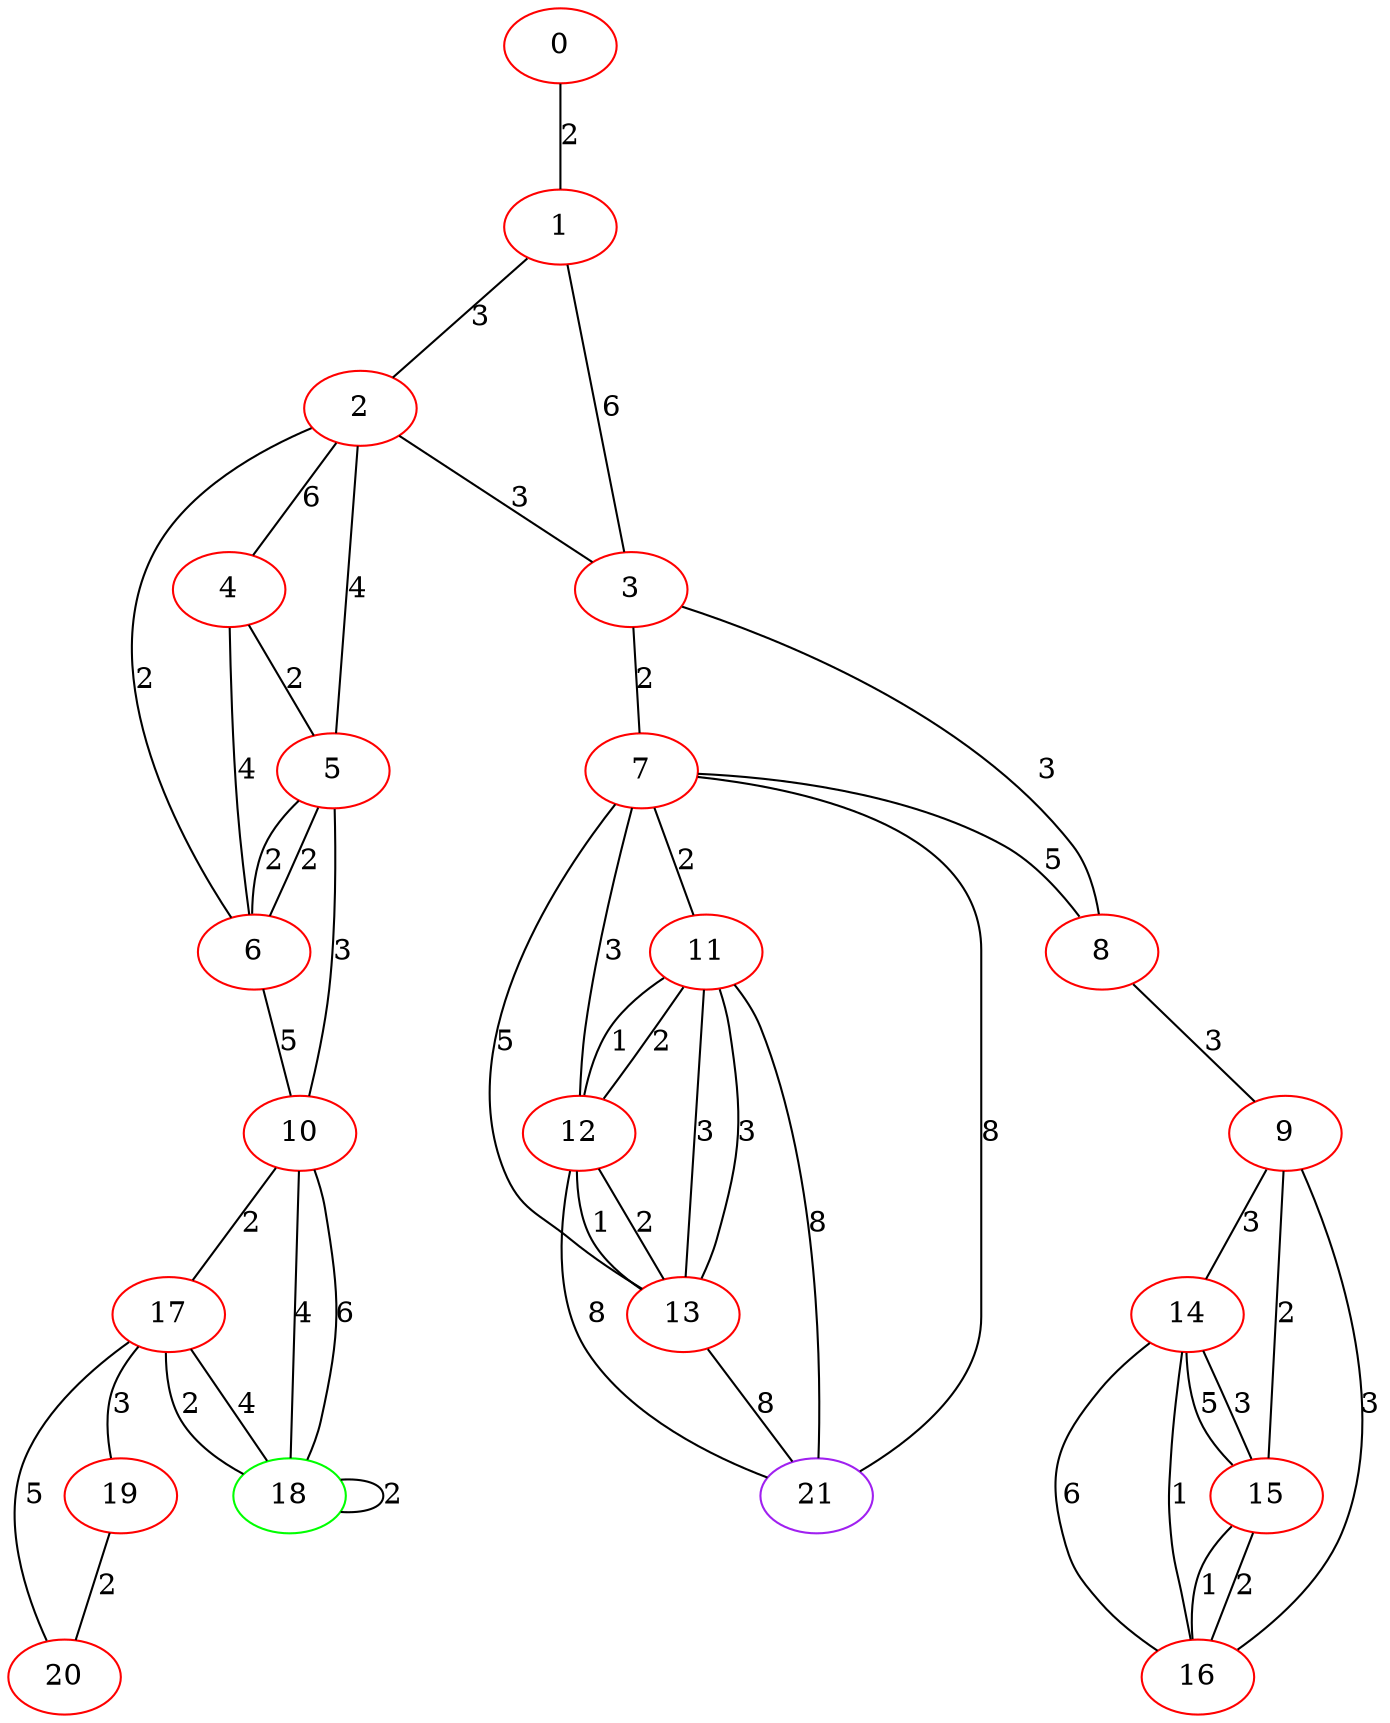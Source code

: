 graph "" {
0 [color=red, weight=1];
1 [color=red, weight=1];
2 [color=red, weight=1];
3 [color=red, weight=1];
4 [color=red, weight=1];
5 [color=red, weight=1];
6 [color=red, weight=1];
7 [color=red, weight=1];
8 [color=red, weight=1];
9 [color=red, weight=1];
10 [color=red, weight=1];
11 [color=red, weight=1];
12 [color=red, weight=1];
13 [color=red, weight=1];
14 [color=red, weight=1];
15 [color=red, weight=1];
16 [color=red, weight=1];
17 [color=red, weight=1];
18 [color=green, weight=2];
19 [color=red, weight=1];
20 [color=red, weight=1];
21 [color=purple, weight=4];
0 -- 1  [key=0, label=2];
1 -- 2  [key=0, label=3];
1 -- 3  [key=0, label=6];
2 -- 3  [key=0, label=3];
2 -- 4  [key=0, label=6];
2 -- 5  [key=0, label=4];
2 -- 6  [key=0, label=2];
3 -- 8  [key=0, label=3];
3 -- 7  [key=0, label=2];
4 -- 5  [key=0, label=2];
4 -- 6  [key=0, label=4];
5 -- 10  [key=0, label=3];
5 -- 6  [key=0, label=2];
5 -- 6  [key=1, label=2];
6 -- 10  [key=0, label=5];
7 -- 8  [key=0, label=5];
7 -- 11  [key=0, label=2];
7 -- 12  [key=0, label=3];
7 -- 13  [key=0, label=5];
7 -- 21  [key=0, label=8];
8 -- 9  [key=0, label=3];
9 -- 16  [key=0, label=3];
9 -- 14  [key=0, label=3];
9 -- 15  [key=0, label=2];
10 -- 17  [key=0, label=2];
10 -- 18  [key=0, label=4];
10 -- 18  [key=1, label=6];
11 -- 21  [key=0, label=8];
11 -- 12  [key=0, label=2];
11 -- 12  [key=1, label=1];
11 -- 13  [key=0, label=3];
11 -- 13  [key=1, label=3];
12 -- 21  [key=0, label=8];
12 -- 13  [key=0, label=1];
12 -- 13  [key=1, label=2];
13 -- 21  [key=0, label=8];
14 -- 16  [key=0, label=6];
14 -- 16  [key=1, label=1];
14 -- 15  [key=0, label=5];
14 -- 15  [key=1, label=3];
15 -- 16  [key=0, label=1];
15 -- 16  [key=1, label=2];
17 -- 19  [key=0, label=3];
17 -- 20  [key=0, label=5];
17 -- 18  [key=0, label=2];
17 -- 18  [key=1, label=4];
18 -- 18  [key=0, label=2];
19 -- 20  [key=0, label=2];
}
